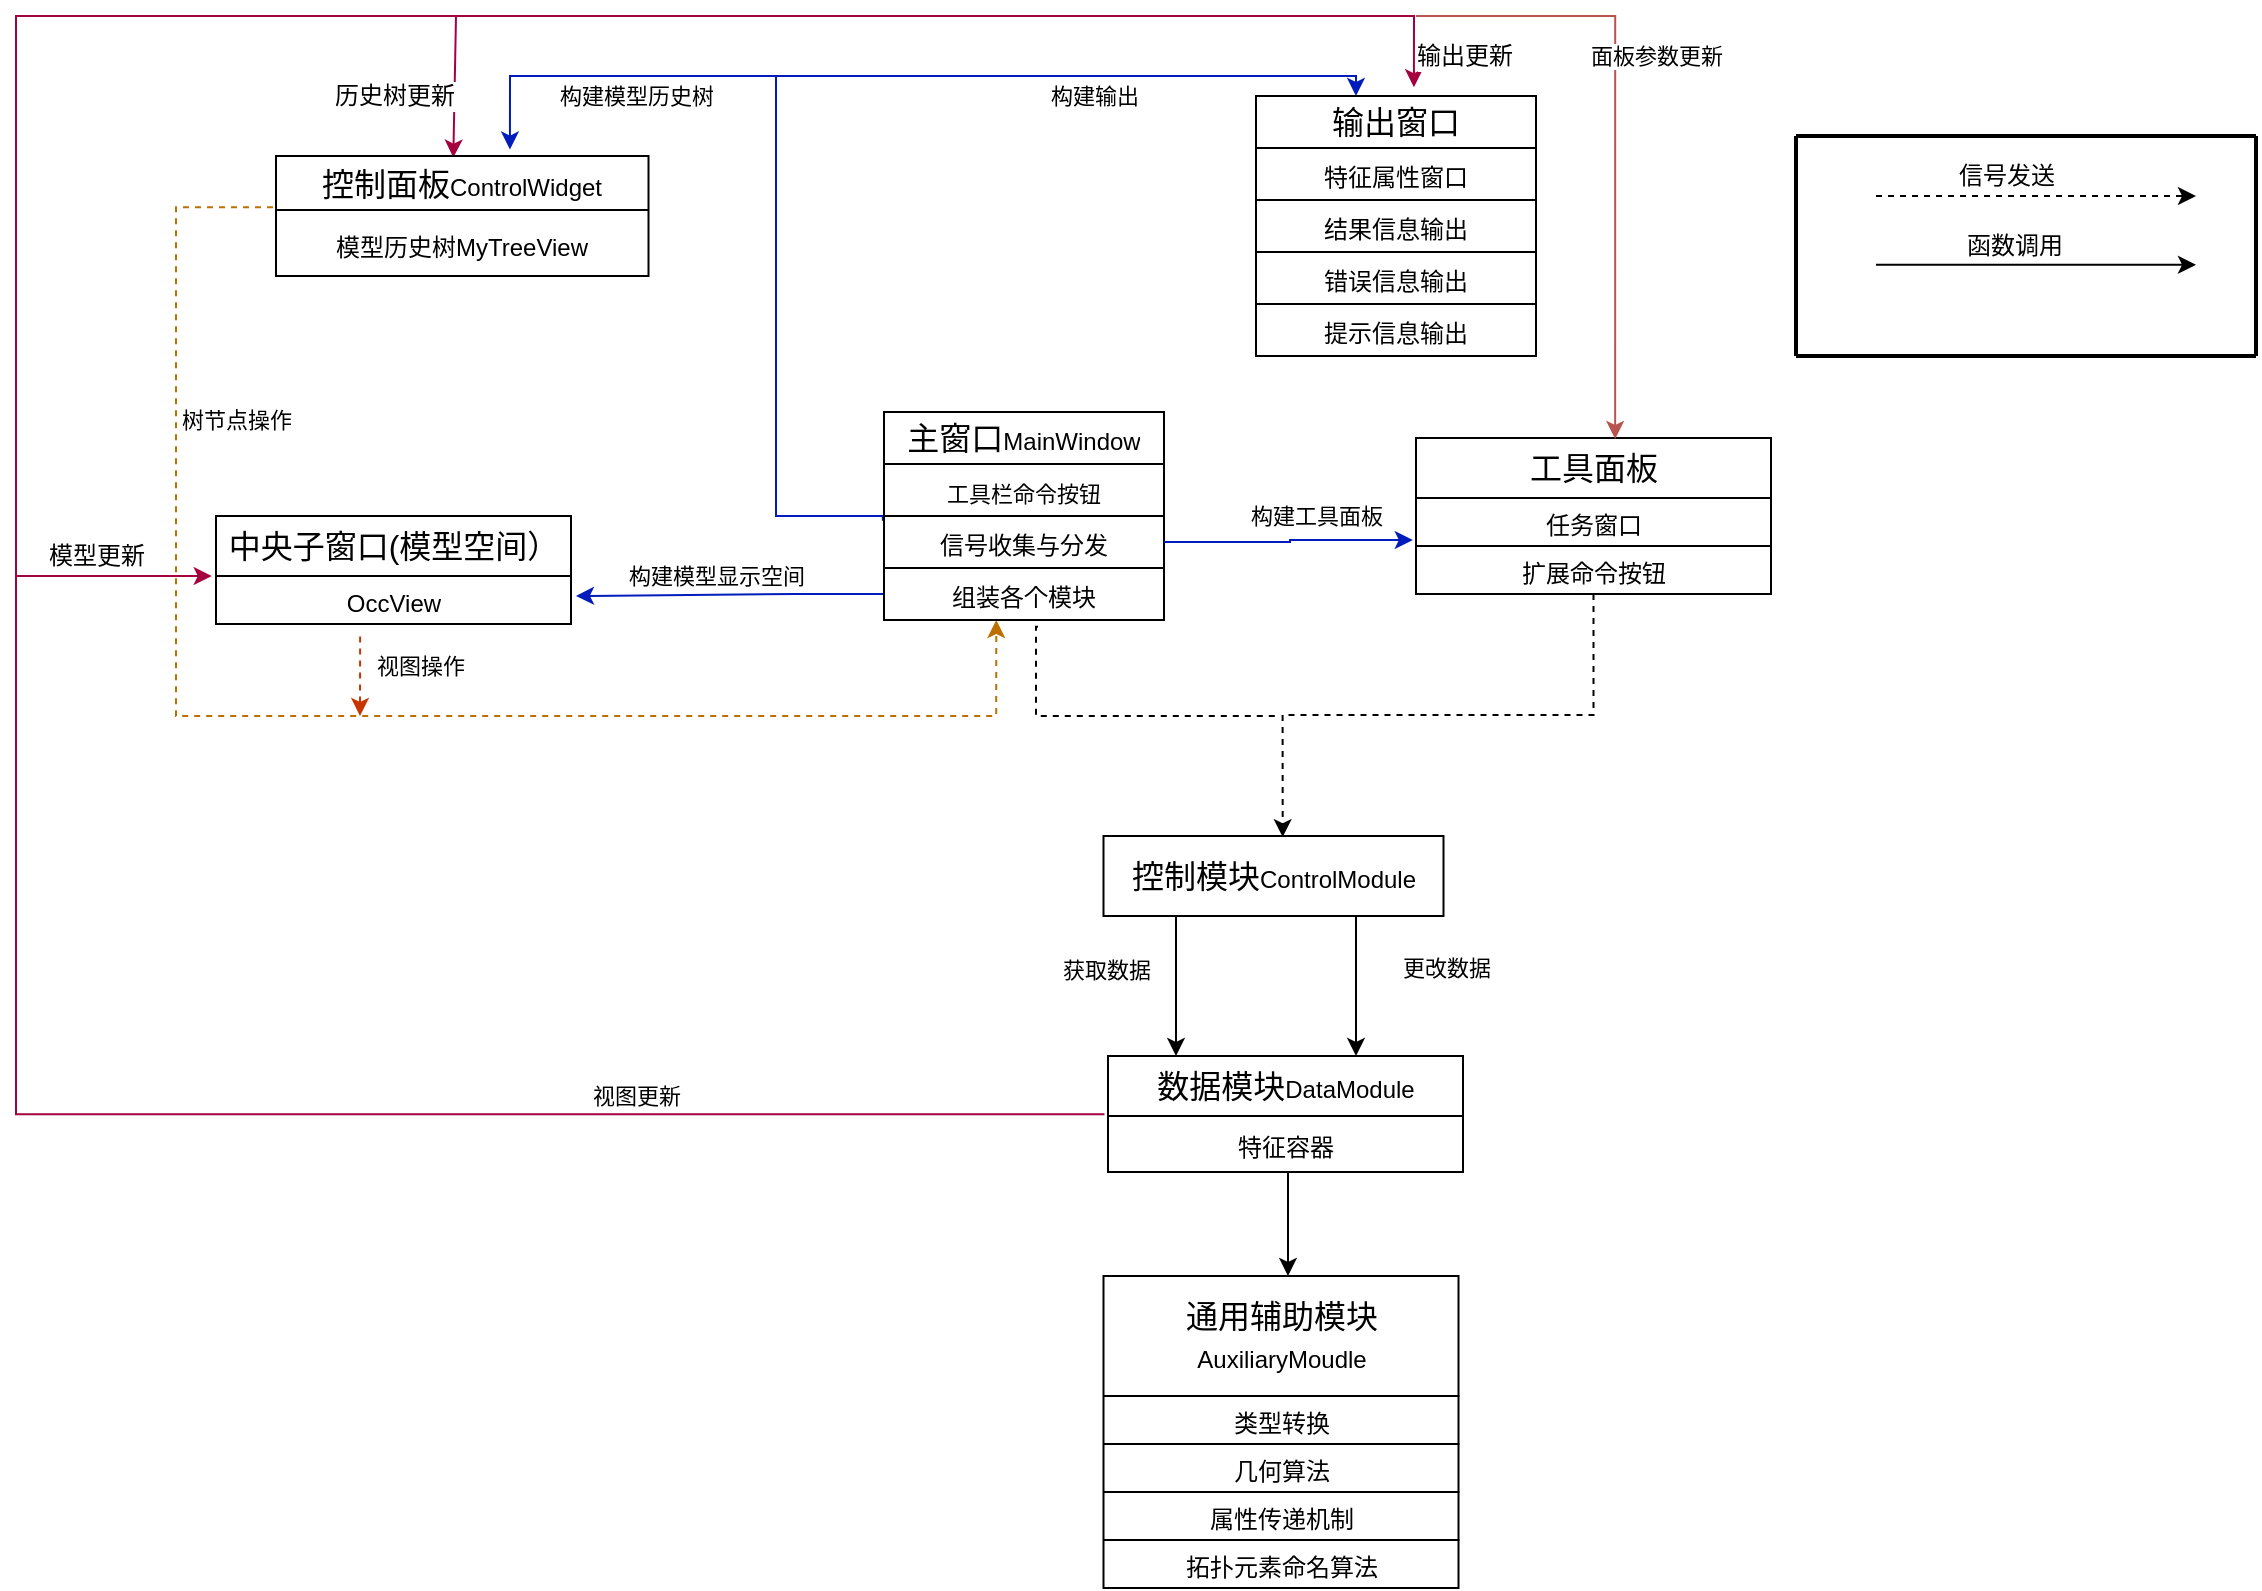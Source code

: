 <mxfile version="21.1.1" type="github">
  <diagram name="第 1 页" id="aQRErRjROVQGvwNpL8eY">
    <mxGraphModel dx="2670" dy="829" grid="1" gridSize="10" guides="1" tooltips="1" connect="1" arrows="1" fold="1" page="1" pageScale="1" pageWidth="827" pageHeight="1169" math="0" shadow="0">
      <root>
        <mxCell id="0" />
        <mxCell id="1" parent="0" />
        <mxCell id="LtOOXAepI1U3UfiarSmG-1" value="" style="endArrow=classic;html=1;rounded=0;exitX=0;exitY=0.5;exitDx=0;exitDy=0;fillColor=#0050ef;strokeColor=#001DBC;" edge="1" parent="1" source="LtOOXAepI1U3UfiarSmG-36">
          <mxGeometry width="50" height="50" relative="1" as="geometry">
            <mxPoint x="120" y="1340" as="sourcePoint" />
            <mxPoint x="-30" y="1380" as="targetPoint" />
            <Array as="points">
              <mxPoint x="80" y="1379" />
            </Array>
          </mxGeometry>
        </mxCell>
        <mxCell id="LtOOXAepI1U3UfiarSmG-2" value="构建模型显示空间" style="edgeLabel;html=1;align=center;verticalAlign=middle;resizable=0;points=[];" vertex="1" connectable="0" parent="LtOOXAepI1U3UfiarSmG-1">
          <mxGeometry x="-0.086" y="-4" relative="1" as="geometry">
            <mxPoint x="-14" y="-5" as="offset" />
          </mxGeometry>
        </mxCell>
        <mxCell id="LtOOXAepI1U3UfiarSmG-3" value="" style="endArrow=classic;html=1;rounded=0;entryX=0.628;entryY=-0.119;entryDx=0;entryDy=0;entryPerimeter=0;edgeStyle=orthogonalEdgeStyle;exitX=-0.004;exitY=0.092;exitDx=0;exitDy=0;exitPerimeter=0;fillColor=#0050ef;strokeColor=#001DBC;" edge="1" parent="1" source="LtOOXAepI1U3UfiarSmG-34" target="LtOOXAepI1U3UfiarSmG-63">
          <mxGeometry width="50" height="50" relative="1" as="geometry">
            <mxPoint x="50" y="1340" as="sourcePoint" />
            <mxPoint x="-57.755" y="1130.63" as="targetPoint" />
            <Array as="points">
              <mxPoint x="123" y="1340" />
              <mxPoint x="70" y="1340" />
              <mxPoint x="70" y="1120" />
              <mxPoint x="-63" y="1120" />
            </Array>
          </mxGeometry>
        </mxCell>
        <mxCell id="LtOOXAepI1U3UfiarSmG-4" value="构建模型历史树" style="edgeLabel;html=1;align=center;verticalAlign=middle;resizable=0;points=[];" vertex="1" connectable="0" parent="LtOOXAepI1U3UfiarSmG-3">
          <mxGeometry x="0.555" y="-3" relative="1" as="geometry">
            <mxPoint y="13" as="offset" />
          </mxGeometry>
        </mxCell>
        <mxCell id="LtOOXAepI1U3UfiarSmG-5" value="" style="endArrow=classic;html=1;rounded=0;edgeStyle=orthogonalEdgeStyle;entryX=0.357;entryY=0;entryDx=0;entryDy=0;entryPerimeter=0;fillColor=#0050ef;strokeColor=#001DBC;" edge="1" parent="1" target="LtOOXAepI1U3UfiarSmG-19">
          <mxGeometry width="50" height="50" relative="1" as="geometry">
            <mxPoint x="70" y="1120" as="sourcePoint" />
            <mxPoint x="360" y="1190" as="targetPoint" />
            <Array as="points">
              <mxPoint x="360" y="1120" />
            </Array>
          </mxGeometry>
        </mxCell>
        <mxCell id="LtOOXAepI1U3UfiarSmG-6" value="构建输出" style="edgeLabel;html=1;align=center;verticalAlign=middle;resizable=0;points=[];" vertex="1" connectable="0" parent="LtOOXAepI1U3UfiarSmG-5">
          <mxGeometry x="0.023" y="5" relative="1" as="geometry">
            <mxPoint x="5" y="15" as="offset" />
          </mxGeometry>
        </mxCell>
        <mxCell id="LtOOXAepI1U3UfiarSmG-7" value="" style="endArrow=classic;html=1;rounded=0;edgeStyle=orthogonalEdgeStyle;dashed=1;entryX=0.401;entryY=1;entryDx=0;entryDy=0;entryPerimeter=0;exitX=-0.008;exitY=-0.042;exitDx=0;exitDy=0;exitPerimeter=0;fillColor=#f0a30a;strokeColor=#BD7000;" edge="1" parent="1" source="LtOOXAepI1U3UfiarSmG-65" target="LtOOXAepI1U3UfiarSmG-36">
          <mxGeometry width="50" height="50" relative="1" as="geometry">
            <mxPoint x="-147.5" y="1180" as="sourcePoint" />
            <mxPoint x="180" y="1370" as="targetPoint" />
            <Array as="points">
              <mxPoint x="-230" y="1186" />
              <mxPoint x="-230" y="1440" />
              <mxPoint x="180" y="1440" />
            </Array>
          </mxGeometry>
        </mxCell>
        <mxCell id="LtOOXAepI1U3UfiarSmG-8" value="树节点操作" style="edgeLabel;html=1;align=center;verticalAlign=middle;resizable=0;points=[];" vertex="1" connectable="0" parent="LtOOXAepI1U3UfiarSmG-7">
          <mxGeometry x="-0.556" y="1" relative="1" as="geometry">
            <mxPoint x="29" y="-14" as="offset" />
          </mxGeometry>
        </mxCell>
        <mxCell id="LtOOXAepI1U3UfiarSmG-9" value="" style="endArrow=classic;html=1;rounded=0;exitX=0.406;exitY=1.262;exitDx=0;exitDy=0;dashed=1;exitPerimeter=0;fillColor=#fa6800;strokeColor=#C73500;" edge="1" parent="1" source="LtOOXAepI1U3UfiarSmG-60">
          <mxGeometry width="50" height="50" relative="1" as="geometry">
            <mxPoint x="-115" y="1370" as="sourcePoint" />
            <mxPoint x="-138" y="1440" as="targetPoint" />
            <Array as="points" />
          </mxGeometry>
        </mxCell>
        <mxCell id="LtOOXAepI1U3UfiarSmG-10" value="视图操作" style="edgeLabel;html=1;align=center;verticalAlign=middle;resizable=0;points=[];" vertex="1" connectable="0" parent="LtOOXAepI1U3UfiarSmG-9">
          <mxGeometry x="-0.28" relative="1" as="geometry">
            <mxPoint x="30" as="offset" />
          </mxGeometry>
        </mxCell>
        <mxCell id="LtOOXAepI1U3UfiarSmG-11" value="" style="endArrow=classic;html=1;rounded=0;edgeStyle=orthogonalEdgeStyle;entryX=0.564;entryY=-0.169;entryDx=0;entryDy=0;entryPerimeter=0;exitX=-0.01;exitY=-0.031;exitDx=0;exitDy=0;exitPerimeter=0;fillColor=#d80073;strokeColor=#A50040;" edge="1" parent="1" source="LtOOXAepI1U3UfiarSmG-71" target="LtOOXAepI1U3UfiarSmG-19">
          <mxGeometry width="50" height="50" relative="1" as="geometry">
            <mxPoint x="50" y="1649" as="sourcePoint" />
            <mxPoint x="390" y="1180" as="targetPoint" />
            <Array as="points">
              <mxPoint x="-310" y="1639" />
              <mxPoint x="-310" y="1090" />
              <mxPoint x="389" y="1090" />
            </Array>
          </mxGeometry>
        </mxCell>
        <mxCell id="LtOOXAepI1U3UfiarSmG-12" value="视图更新" style="edgeLabel;html=1;align=center;verticalAlign=middle;resizable=0;points=[];" vertex="1" connectable="0" parent="LtOOXAepI1U3UfiarSmG-11">
          <mxGeometry x="-0.7" y="-4" relative="1" as="geometry">
            <mxPoint x="40" y="-5" as="offset" />
          </mxGeometry>
        </mxCell>
        <mxCell id="LtOOXAepI1U3UfiarSmG-13" value="输出更新" style="edgeLabel;html=1;align=center;verticalAlign=middle;resizable=0;points=[];fontSize=12;" vertex="1" connectable="0" parent="LtOOXAepI1U3UfiarSmG-11">
          <mxGeometry x="0.89" y="-3" relative="1" as="geometry">
            <mxPoint x="90" y="17" as="offset" />
          </mxGeometry>
        </mxCell>
        <mxCell id="LtOOXAepI1U3UfiarSmG-14" value="" style="endArrow=classic;html=1;rounded=0;entryX=-0.012;entryY=0;entryDx=0;entryDy=0;entryPerimeter=0;fillColor=#d80073;strokeColor=#A50040;" edge="1" parent="1" target="LtOOXAepI1U3UfiarSmG-60">
          <mxGeometry width="50" height="50" relative="1" as="geometry">
            <mxPoint x="-310" y="1370" as="sourcePoint" />
            <mxPoint x="-175" y="1340" as="targetPoint" />
          </mxGeometry>
        </mxCell>
        <mxCell id="LtOOXAepI1U3UfiarSmG-15" value="模型更新" style="edgeLabel;html=1;align=center;verticalAlign=middle;resizable=0;points=[];fontSize=12;" vertex="1" connectable="0" parent="LtOOXAepI1U3UfiarSmG-14">
          <mxGeometry x="-0.456" y="1" relative="1" as="geometry">
            <mxPoint x="13" y="-9" as="offset" />
          </mxGeometry>
        </mxCell>
        <mxCell id="LtOOXAepI1U3UfiarSmG-16" value="" style="endArrow=classic;html=1;rounded=0;entryX=0.476;entryY=0.03;entryDx=0;entryDy=0;entryPerimeter=0;fillColor=#d80073;strokeColor=#A50040;" edge="1" parent="1" target="LtOOXAepI1U3UfiarSmG-63">
          <mxGeometry width="50" height="50" relative="1" as="geometry">
            <mxPoint x="-90" y="1090" as="sourcePoint" />
            <mxPoint x="-90.15" y="1131.44" as="targetPoint" />
          </mxGeometry>
        </mxCell>
        <mxCell id="LtOOXAepI1U3UfiarSmG-17" value="历史树更新" style="edgeLabel;html=1;align=center;verticalAlign=middle;resizable=0;points=[];fontSize=12;" vertex="1" connectable="0" parent="LtOOXAepI1U3UfiarSmG-16">
          <mxGeometry x="-0.298" y="-2" relative="1" as="geometry">
            <mxPoint x="-29" y="15" as="offset" />
          </mxGeometry>
        </mxCell>
        <mxCell id="LtOOXAepI1U3UfiarSmG-18" value="" style="shape=table;startSize=0;container=1;collapsible=0;childLayout=tableLayout;fontSize=16;" vertex="1" parent="1">
          <mxGeometry x="310" y="1130" width="140" height="130" as="geometry" />
        </mxCell>
        <mxCell id="LtOOXAepI1U3UfiarSmG-19" value="" style="shape=tableRow;horizontal=0;startSize=0;swimlaneHead=0;swimlaneBody=0;strokeColor=inherit;top=0;left=0;bottom=0;right=0;collapsible=0;dropTarget=0;fillColor=none;points=[[0,0.5],[1,0.5]];portConstraint=eastwest;fontSize=16;" vertex="1" parent="LtOOXAepI1U3UfiarSmG-18">
          <mxGeometry width="140" height="26" as="geometry" />
        </mxCell>
        <mxCell id="LtOOXAepI1U3UfiarSmG-20" value="&lt;font style=&quot;font-size: 16px;&quot;&gt;输出窗口&lt;/font&gt;" style="shape=partialRectangle;html=1;whiteSpace=wrap;connectable=0;strokeColor=inherit;overflow=hidden;fillColor=none;top=0;left=0;bottom=0;right=0;pointerEvents=1;fontSize=16;" vertex="1" parent="LtOOXAepI1U3UfiarSmG-19">
          <mxGeometry width="140" height="26" as="geometry">
            <mxRectangle width="140" height="26" as="alternateBounds" />
          </mxGeometry>
        </mxCell>
        <mxCell id="LtOOXAepI1U3UfiarSmG-21" value="" style="shape=tableRow;horizontal=0;startSize=0;swimlaneHead=0;swimlaneBody=0;strokeColor=inherit;top=0;left=0;bottom=0;right=0;collapsible=0;dropTarget=0;fillColor=none;points=[[0,0.5],[1,0.5]];portConstraint=eastwest;fontSize=16;" vertex="1" parent="LtOOXAepI1U3UfiarSmG-18">
          <mxGeometry y="26" width="140" height="26" as="geometry" />
        </mxCell>
        <mxCell id="LtOOXAepI1U3UfiarSmG-22" value="&lt;font style=&quot;font-size: 12px;&quot;&gt;特征属性窗口&lt;/font&gt;" style="shape=partialRectangle;html=1;whiteSpace=wrap;connectable=0;strokeColor=inherit;overflow=hidden;fillColor=none;top=0;left=0;bottom=0;right=0;pointerEvents=1;fontSize=16;" vertex="1" parent="LtOOXAepI1U3UfiarSmG-21">
          <mxGeometry width="140" height="26" as="geometry">
            <mxRectangle width="140" height="26" as="alternateBounds" />
          </mxGeometry>
        </mxCell>
        <mxCell id="LtOOXAepI1U3UfiarSmG-23" value="" style="shape=tableRow;horizontal=0;startSize=0;swimlaneHead=0;swimlaneBody=0;strokeColor=inherit;top=0;left=0;bottom=0;right=0;collapsible=0;dropTarget=0;fillColor=none;points=[[0,0.5],[1,0.5]];portConstraint=eastwest;fontSize=16;" vertex="1" parent="LtOOXAepI1U3UfiarSmG-18">
          <mxGeometry y="52" width="140" height="26" as="geometry" />
        </mxCell>
        <mxCell id="LtOOXAepI1U3UfiarSmG-24" value="&lt;font style=&quot;font-size: 12px;&quot;&gt;结果信息输出&lt;/font&gt;" style="shape=partialRectangle;html=1;whiteSpace=wrap;connectable=0;strokeColor=inherit;overflow=hidden;fillColor=none;top=0;left=0;bottom=0;right=0;pointerEvents=1;fontSize=16;" vertex="1" parent="LtOOXAepI1U3UfiarSmG-23">
          <mxGeometry width="140" height="26" as="geometry">
            <mxRectangle width="140" height="26" as="alternateBounds" />
          </mxGeometry>
        </mxCell>
        <mxCell id="LtOOXAepI1U3UfiarSmG-25" style="shape=tableRow;horizontal=0;startSize=0;swimlaneHead=0;swimlaneBody=0;strokeColor=inherit;top=0;left=0;bottom=0;right=0;collapsible=0;dropTarget=0;fillColor=none;points=[[0,0.5],[1,0.5]];portConstraint=eastwest;fontSize=16;" vertex="1" parent="LtOOXAepI1U3UfiarSmG-18">
          <mxGeometry y="78" width="140" height="26" as="geometry" />
        </mxCell>
        <mxCell id="LtOOXAepI1U3UfiarSmG-26" value="&lt;font style=&quot;font-size: 12px;&quot;&gt;错误信息输出&lt;/font&gt;" style="shape=partialRectangle;html=1;whiteSpace=wrap;connectable=0;strokeColor=inherit;overflow=hidden;fillColor=none;top=0;left=0;bottom=0;right=0;pointerEvents=1;fontSize=16;" vertex="1" parent="LtOOXAepI1U3UfiarSmG-25">
          <mxGeometry width="140" height="26" as="geometry">
            <mxRectangle width="140" height="26" as="alternateBounds" />
          </mxGeometry>
        </mxCell>
        <mxCell id="LtOOXAepI1U3UfiarSmG-27" style="shape=tableRow;horizontal=0;startSize=0;swimlaneHead=0;swimlaneBody=0;strokeColor=inherit;top=0;left=0;bottom=0;right=0;collapsible=0;dropTarget=0;fillColor=none;points=[[0,0.5],[1,0.5]];portConstraint=eastwest;fontSize=16;" vertex="1" parent="LtOOXAepI1U3UfiarSmG-18">
          <mxGeometry y="104" width="140" height="26" as="geometry" />
        </mxCell>
        <mxCell id="LtOOXAepI1U3UfiarSmG-28" value="&lt;font style=&quot;font-size: 12px;&quot;&gt;提示信息输出&lt;/font&gt;" style="shape=partialRectangle;html=1;whiteSpace=wrap;connectable=0;strokeColor=inherit;overflow=hidden;fillColor=none;top=0;left=0;bottom=0;right=0;pointerEvents=1;fontSize=16;" vertex="1" parent="LtOOXAepI1U3UfiarSmG-27">
          <mxGeometry width="140" height="26" as="geometry">
            <mxRectangle width="140" height="26" as="alternateBounds" />
          </mxGeometry>
        </mxCell>
        <mxCell id="LtOOXAepI1U3UfiarSmG-29" value="" style="shape=table;startSize=0;container=1;collapsible=0;childLayout=tableLayout;fontSize=16;" vertex="1" parent="1">
          <mxGeometry x="124" y="1288" width="140" height="104" as="geometry" />
        </mxCell>
        <mxCell id="LtOOXAepI1U3UfiarSmG-30" value="" style="shape=tableRow;horizontal=0;startSize=0;swimlaneHead=0;swimlaneBody=0;strokeColor=inherit;top=0;left=0;bottom=0;right=0;collapsible=0;dropTarget=0;fillColor=none;points=[[0,0.5],[1,0.5]];portConstraint=eastwest;fontSize=16;" vertex="1" parent="LtOOXAepI1U3UfiarSmG-29">
          <mxGeometry width="140" height="26" as="geometry" />
        </mxCell>
        <mxCell id="LtOOXAepI1U3UfiarSmG-31" value="主窗口&lt;font style=&quot;font-size: 12px;&quot;&gt;MainWindow&lt;/font&gt;" style="shape=partialRectangle;html=1;whiteSpace=wrap;connectable=0;strokeColor=inherit;overflow=hidden;fillColor=none;top=0;left=0;bottom=0;right=0;pointerEvents=1;fontSize=16;" vertex="1" parent="LtOOXAepI1U3UfiarSmG-30">
          <mxGeometry width="140" height="26" as="geometry">
            <mxRectangle width="140" height="26" as="alternateBounds" />
          </mxGeometry>
        </mxCell>
        <mxCell id="LtOOXAepI1U3UfiarSmG-32" value="" style="shape=tableRow;horizontal=0;startSize=0;swimlaneHead=0;swimlaneBody=0;strokeColor=inherit;top=0;left=0;bottom=0;right=0;collapsible=0;dropTarget=0;fillColor=none;points=[[0,0.5],[1,0.5]];portConstraint=eastwest;fontSize=16;" vertex="1" parent="LtOOXAepI1U3UfiarSmG-29">
          <mxGeometry y="26" width="140" height="26" as="geometry" />
        </mxCell>
        <mxCell id="LtOOXAepI1U3UfiarSmG-33" value="&lt;font style=&quot;font-size: 11px;&quot;&gt;工具栏命令按钮&lt;/font&gt;" style="shape=partialRectangle;html=1;whiteSpace=wrap;connectable=0;strokeColor=inherit;overflow=hidden;fillColor=none;top=0;left=0;bottom=0;right=0;pointerEvents=1;fontSize=16;" vertex="1" parent="LtOOXAepI1U3UfiarSmG-32">
          <mxGeometry width="140" height="26" as="geometry">
            <mxRectangle width="140" height="26" as="alternateBounds" />
          </mxGeometry>
        </mxCell>
        <mxCell id="LtOOXAepI1U3UfiarSmG-34" value="" style="shape=tableRow;horizontal=0;startSize=0;swimlaneHead=0;swimlaneBody=0;strokeColor=inherit;top=0;left=0;bottom=0;right=0;collapsible=0;dropTarget=0;fillColor=none;points=[[0,0.5],[1,0.5]];portConstraint=eastwest;fontSize=16;" vertex="1" parent="LtOOXAepI1U3UfiarSmG-29">
          <mxGeometry y="52" width="140" height="26" as="geometry" />
        </mxCell>
        <mxCell id="LtOOXAepI1U3UfiarSmG-35" value="&lt;font style=&quot;font-size: 12px;&quot;&gt;信号收集与分发&lt;/font&gt;" style="shape=partialRectangle;html=1;whiteSpace=wrap;connectable=0;strokeColor=inherit;overflow=hidden;fillColor=none;top=0;left=0;bottom=0;right=0;pointerEvents=1;fontSize=16;" vertex="1" parent="LtOOXAepI1U3UfiarSmG-34">
          <mxGeometry width="140" height="26" as="geometry">
            <mxRectangle width="140" height="26" as="alternateBounds" />
          </mxGeometry>
        </mxCell>
        <mxCell id="LtOOXAepI1U3UfiarSmG-36" style="shape=tableRow;horizontal=0;startSize=0;swimlaneHead=0;swimlaneBody=0;strokeColor=inherit;top=0;left=0;bottom=0;right=0;collapsible=0;dropTarget=0;fillColor=none;points=[[0,0.5],[1,0.5]];portConstraint=eastwest;fontSize=16;" vertex="1" parent="LtOOXAepI1U3UfiarSmG-29">
          <mxGeometry y="78" width="140" height="26" as="geometry" />
        </mxCell>
        <mxCell id="LtOOXAepI1U3UfiarSmG-37" value="&lt;font style=&quot;font-size: 12px;&quot;&gt;组装各个模块&lt;/font&gt;" style="shape=partialRectangle;html=1;whiteSpace=wrap;connectable=0;strokeColor=inherit;overflow=hidden;fillColor=none;top=0;left=0;bottom=0;right=0;pointerEvents=1;fontSize=16;" vertex="1" parent="LtOOXAepI1U3UfiarSmG-36">
          <mxGeometry width="140" height="26" as="geometry">
            <mxRectangle width="140" height="26" as="alternateBounds" />
          </mxGeometry>
        </mxCell>
        <mxCell id="LtOOXAepI1U3UfiarSmG-38" value="" style="shape=table;startSize=0;container=1;collapsible=0;childLayout=tableLayout;fontSize=16;" vertex="1" parent="1">
          <mxGeometry x="233.75" y="1720" width="177.5" height="156" as="geometry" />
        </mxCell>
        <mxCell id="LtOOXAepI1U3UfiarSmG-39" value="" style="shape=tableRow;horizontal=0;startSize=0;swimlaneHead=0;swimlaneBody=0;strokeColor=inherit;top=0;left=0;bottom=0;right=0;collapsible=0;dropTarget=0;fillColor=none;points=[[0,0.5],[1,0.5]];portConstraint=eastwest;fontSize=16;" vertex="1" parent="LtOOXAepI1U3UfiarSmG-38">
          <mxGeometry width="177.5" height="60" as="geometry" />
        </mxCell>
        <mxCell id="LtOOXAepI1U3UfiarSmG-40" value="通用辅助模块&lt;br style=&quot;border-color: var(--border-color); font-size: 12px;&quot;&gt;&lt;span style=&quot;font-size: 12px;&quot;&gt;AuxiliaryMoudle&lt;/span&gt;" style="shape=partialRectangle;html=1;whiteSpace=wrap;connectable=0;strokeColor=inherit;overflow=hidden;fillColor=none;top=0;left=0;bottom=0;right=0;pointerEvents=1;fontSize=16;" vertex="1" parent="LtOOXAepI1U3UfiarSmG-39">
          <mxGeometry width="178" height="60" as="geometry">
            <mxRectangle width="178" height="60" as="alternateBounds" />
          </mxGeometry>
        </mxCell>
        <mxCell id="LtOOXAepI1U3UfiarSmG-41" value="" style="shape=tableRow;horizontal=0;startSize=0;swimlaneHead=0;swimlaneBody=0;strokeColor=inherit;top=0;left=0;bottom=0;right=0;collapsible=0;dropTarget=0;fillColor=none;points=[[0,0.5],[1,0.5]];portConstraint=eastwest;fontSize=16;" vertex="1" parent="LtOOXAepI1U3UfiarSmG-38">
          <mxGeometry y="60" width="177.5" height="24" as="geometry" />
        </mxCell>
        <mxCell id="LtOOXAepI1U3UfiarSmG-42" value="&lt;font style=&quot;font-size: 12px;&quot;&gt;类型转换&lt;/font&gt;" style="shape=partialRectangle;html=1;whiteSpace=wrap;connectable=0;strokeColor=inherit;overflow=hidden;fillColor=none;top=0;left=0;bottom=0;right=0;pointerEvents=1;fontSize=16;" vertex="1" parent="LtOOXAepI1U3UfiarSmG-41">
          <mxGeometry width="178" height="24" as="geometry">
            <mxRectangle width="178" height="24" as="alternateBounds" />
          </mxGeometry>
        </mxCell>
        <mxCell id="LtOOXAepI1U3UfiarSmG-43" value="" style="shape=tableRow;horizontal=0;startSize=0;swimlaneHead=0;swimlaneBody=0;strokeColor=inherit;top=0;left=0;bottom=0;right=0;collapsible=0;dropTarget=0;fillColor=none;points=[[0,0.5],[1,0.5]];portConstraint=eastwest;fontSize=16;" vertex="1" parent="LtOOXAepI1U3UfiarSmG-38">
          <mxGeometry y="84" width="177.5" height="24" as="geometry" />
        </mxCell>
        <mxCell id="LtOOXAepI1U3UfiarSmG-44" value="&lt;font style=&quot;font-size: 12px;&quot;&gt;几何算法&lt;/font&gt;" style="shape=partialRectangle;html=1;whiteSpace=wrap;connectable=0;strokeColor=inherit;overflow=hidden;fillColor=none;top=0;left=0;bottom=0;right=0;pointerEvents=1;fontSize=16;" vertex="1" parent="LtOOXAepI1U3UfiarSmG-43">
          <mxGeometry width="178" height="24" as="geometry">
            <mxRectangle width="178" height="24" as="alternateBounds" />
          </mxGeometry>
        </mxCell>
        <mxCell id="LtOOXAepI1U3UfiarSmG-45" style="shape=tableRow;horizontal=0;startSize=0;swimlaneHead=0;swimlaneBody=0;strokeColor=inherit;top=0;left=0;bottom=0;right=0;collapsible=0;dropTarget=0;fillColor=none;points=[[0,0.5],[1,0.5]];portConstraint=eastwest;fontSize=16;" vertex="1" parent="LtOOXAepI1U3UfiarSmG-38">
          <mxGeometry y="108" width="177.5" height="24" as="geometry" />
        </mxCell>
        <mxCell id="LtOOXAepI1U3UfiarSmG-46" value="&lt;font style=&quot;font-size: 12px;&quot;&gt;属性传递机制&lt;/font&gt;" style="shape=partialRectangle;html=1;whiteSpace=wrap;connectable=0;strokeColor=inherit;overflow=hidden;fillColor=none;top=0;left=0;bottom=0;right=0;pointerEvents=1;fontSize=16;" vertex="1" parent="LtOOXAepI1U3UfiarSmG-45">
          <mxGeometry width="178" height="24" as="geometry">
            <mxRectangle width="178" height="24" as="alternateBounds" />
          </mxGeometry>
        </mxCell>
        <mxCell id="LtOOXAepI1U3UfiarSmG-47" style="shape=tableRow;horizontal=0;startSize=0;swimlaneHead=0;swimlaneBody=0;strokeColor=inherit;top=0;left=0;bottom=0;right=0;collapsible=0;dropTarget=0;fillColor=none;points=[[0,0.5],[1,0.5]];portConstraint=eastwest;fontSize=16;" vertex="1" parent="LtOOXAepI1U3UfiarSmG-38">
          <mxGeometry y="132" width="177.5" height="24" as="geometry" />
        </mxCell>
        <mxCell id="LtOOXAepI1U3UfiarSmG-48" value="&lt;font style=&quot;font-size: 12px;&quot;&gt;拓扑元素命名算法&lt;/font&gt;" style="shape=partialRectangle;html=1;whiteSpace=wrap;connectable=0;strokeColor=inherit;overflow=hidden;fillColor=none;top=0;left=0;bottom=0;right=0;pointerEvents=1;fontSize=16;" vertex="1" parent="LtOOXAepI1U3UfiarSmG-47">
          <mxGeometry width="178" height="24" as="geometry">
            <mxRectangle width="178" height="24" as="alternateBounds" />
          </mxGeometry>
        </mxCell>
        <mxCell id="LtOOXAepI1U3UfiarSmG-49" style="edgeStyle=orthogonalEdgeStyle;rounded=0;orthogonalLoop=1;jettySize=auto;html=1;entryX=0.527;entryY=0.014;entryDx=0;entryDy=0;entryPerimeter=0;dashed=1;" edge="1" parent="1" source="LtOOXAepI1U3UfiarSmG-50" target="LtOOXAepI1U3UfiarSmG-76">
          <mxGeometry relative="1" as="geometry" />
        </mxCell>
        <mxCell id="LtOOXAepI1U3UfiarSmG-50" value="" style="shape=table;startSize=0;container=1;collapsible=0;childLayout=tableLayout;fontSize=16;" vertex="1" parent="1">
          <mxGeometry x="390" y="1301" width="177.5" height="78" as="geometry" />
        </mxCell>
        <mxCell id="LtOOXAepI1U3UfiarSmG-51" value="" style="shape=tableRow;horizontal=0;startSize=0;swimlaneHead=0;swimlaneBody=0;strokeColor=inherit;top=0;left=0;bottom=0;right=0;collapsible=0;dropTarget=0;fillColor=none;points=[[0,0.5],[1,0.5]];portConstraint=eastwest;fontSize=16;" vertex="1" parent="LtOOXAepI1U3UfiarSmG-50">
          <mxGeometry width="177.5" height="30" as="geometry" />
        </mxCell>
        <mxCell id="LtOOXAepI1U3UfiarSmG-52" value="工具面板" style="shape=partialRectangle;html=1;whiteSpace=wrap;connectable=0;strokeColor=inherit;overflow=hidden;fillColor=none;top=0;left=0;bottom=0;right=0;pointerEvents=1;fontSize=16;" vertex="1" parent="LtOOXAepI1U3UfiarSmG-51">
          <mxGeometry width="178" height="30" as="geometry">
            <mxRectangle width="178" height="30" as="alternateBounds" />
          </mxGeometry>
        </mxCell>
        <mxCell id="LtOOXAepI1U3UfiarSmG-53" value="" style="shape=tableRow;horizontal=0;startSize=0;swimlaneHead=0;swimlaneBody=0;strokeColor=inherit;top=0;left=0;bottom=0;right=0;collapsible=0;dropTarget=0;fillColor=none;points=[[0,0.5],[1,0.5]];portConstraint=eastwest;fontSize=16;" vertex="1" parent="LtOOXAepI1U3UfiarSmG-50">
          <mxGeometry y="30" width="177.5" height="24" as="geometry" />
        </mxCell>
        <mxCell id="LtOOXAepI1U3UfiarSmG-54" value="&lt;font style=&quot;font-size: 12px;&quot;&gt;任务窗口&lt;/font&gt;" style="shape=partialRectangle;html=1;whiteSpace=wrap;connectable=0;strokeColor=inherit;overflow=hidden;fillColor=none;top=0;left=0;bottom=0;right=0;pointerEvents=1;fontSize=16;" vertex="1" parent="LtOOXAepI1U3UfiarSmG-53">
          <mxGeometry width="178" height="24" as="geometry">
            <mxRectangle width="178" height="24" as="alternateBounds" />
          </mxGeometry>
        </mxCell>
        <mxCell id="LtOOXAepI1U3UfiarSmG-55" style="shape=tableRow;horizontal=0;startSize=0;swimlaneHead=0;swimlaneBody=0;strokeColor=inherit;top=0;left=0;bottom=0;right=0;collapsible=0;dropTarget=0;fillColor=none;points=[[0,0.5],[1,0.5]];portConstraint=eastwest;fontSize=16;" vertex="1" parent="LtOOXAepI1U3UfiarSmG-50">
          <mxGeometry y="54" width="177.5" height="24" as="geometry" />
        </mxCell>
        <mxCell id="LtOOXAepI1U3UfiarSmG-56" value="&lt;font style=&quot;font-size: 12px;&quot;&gt;扩展命令按钮&lt;/font&gt;" style="shape=partialRectangle;html=1;whiteSpace=wrap;connectable=0;strokeColor=inherit;overflow=hidden;fillColor=none;top=0;left=0;bottom=0;right=0;pointerEvents=1;fontSize=16;" vertex="1" parent="LtOOXAepI1U3UfiarSmG-55">
          <mxGeometry width="178" height="24" as="geometry">
            <mxRectangle width="178" height="24" as="alternateBounds" />
          </mxGeometry>
        </mxCell>
        <mxCell id="LtOOXAepI1U3UfiarSmG-57" value="" style="shape=table;startSize=0;container=1;collapsible=0;childLayout=tableLayout;fontSize=16;" vertex="1" parent="1">
          <mxGeometry x="-210" y="1340" width="177.5" height="54" as="geometry" />
        </mxCell>
        <mxCell id="LtOOXAepI1U3UfiarSmG-58" value="" style="shape=tableRow;horizontal=0;startSize=0;swimlaneHead=0;swimlaneBody=0;strokeColor=inherit;top=0;left=0;bottom=0;right=0;collapsible=0;dropTarget=0;fillColor=none;points=[[0,0.5],[1,0.5]];portConstraint=eastwest;fontSize=16;" vertex="1" parent="LtOOXAepI1U3UfiarSmG-57">
          <mxGeometry width="177.5" height="30" as="geometry" />
        </mxCell>
        <mxCell id="LtOOXAepI1U3UfiarSmG-59" value="中央子窗口(模型空间）" style="shape=partialRectangle;html=1;whiteSpace=wrap;connectable=0;strokeColor=inherit;overflow=hidden;fillColor=none;top=0;left=0;bottom=0;right=0;pointerEvents=1;fontSize=16;" vertex="1" parent="LtOOXAepI1U3UfiarSmG-58">
          <mxGeometry width="178" height="30" as="geometry">
            <mxRectangle width="178" height="30" as="alternateBounds" />
          </mxGeometry>
        </mxCell>
        <mxCell id="LtOOXAepI1U3UfiarSmG-60" value="" style="shape=tableRow;horizontal=0;startSize=0;swimlaneHead=0;swimlaneBody=0;strokeColor=inherit;top=0;left=0;bottom=0;right=0;collapsible=0;dropTarget=0;fillColor=none;points=[[0,0.5],[1,0.5]];portConstraint=eastwest;fontSize=16;" vertex="1" parent="LtOOXAepI1U3UfiarSmG-57">
          <mxGeometry y="30" width="177.5" height="24" as="geometry" />
        </mxCell>
        <mxCell id="LtOOXAepI1U3UfiarSmG-61" value="&lt;font style=&quot;font-size: 12px;&quot;&gt;OccView&lt;/font&gt;" style="shape=partialRectangle;html=1;whiteSpace=wrap;connectable=0;strokeColor=inherit;overflow=hidden;fillColor=none;top=0;left=0;bottom=0;right=0;pointerEvents=1;fontSize=16;" vertex="1" parent="LtOOXAepI1U3UfiarSmG-60">
          <mxGeometry width="178" height="24" as="geometry">
            <mxRectangle width="178" height="24" as="alternateBounds" />
          </mxGeometry>
        </mxCell>
        <mxCell id="LtOOXAepI1U3UfiarSmG-62" value="" style="shape=table;startSize=0;container=1;collapsible=0;childLayout=tableLayout;fontSize=16;" vertex="1" parent="1">
          <mxGeometry x="-180" y="1160" width="186.25" height="60" as="geometry" />
        </mxCell>
        <mxCell id="LtOOXAepI1U3UfiarSmG-63" value="" style="shape=tableRow;horizontal=0;startSize=0;swimlaneHead=0;swimlaneBody=0;strokeColor=inherit;top=0;left=0;bottom=0;right=0;collapsible=0;dropTarget=0;fillColor=none;points=[[0,0.5],[1,0.5]];portConstraint=eastwest;fontSize=16;" vertex="1" parent="LtOOXAepI1U3UfiarSmG-62">
          <mxGeometry width="186.25" height="27" as="geometry" />
        </mxCell>
        <mxCell id="LtOOXAepI1U3UfiarSmG-64" value="控制面板&lt;span style=&quot;font-size: 12px;&quot;&gt;ControlWidget&lt;/span&gt;" style="shape=partialRectangle;html=1;whiteSpace=wrap;connectable=0;strokeColor=inherit;overflow=hidden;fillColor=none;top=0;left=0;bottom=0;right=0;pointerEvents=1;fontSize=16;" vertex="1" parent="LtOOXAepI1U3UfiarSmG-63">
          <mxGeometry width="186" height="27" as="geometry">
            <mxRectangle width="186" height="27" as="alternateBounds" />
          </mxGeometry>
        </mxCell>
        <mxCell id="LtOOXAepI1U3UfiarSmG-65" value="" style="shape=tableRow;horizontal=0;startSize=0;swimlaneHead=0;swimlaneBody=0;strokeColor=inherit;top=0;left=0;bottom=0;right=0;collapsible=0;dropTarget=0;fillColor=none;points=[[0,0.5],[1,0.5]];portConstraint=eastwest;fontSize=16;" vertex="1" parent="LtOOXAepI1U3UfiarSmG-62">
          <mxGeometry y="27" width="186.25" height="33" as="geometry" />
        </mxCell>
        <mxCell id="LtOOXAepI1U3UfiarSmG-66" value="&lt;font style=&quot;font-size: 12px;&quot;&gt;模型历史树MyTreeView&lt;/font&gt;" style="shape=partialRectangle;html=1;whiteSpace=wrap;connectable=0;strokeColor=inherit;overflow=hidden;fillColor=none;top=0;left=0;bottom=0;right=0;pointerEvents=1;fontSize=16;" vertex="1" parent="LtOOXAepI1U3UfiarSmG-65">
          <mxGeometry width="186" height="33" as="geometry">
            <mxRectangle width="186" height="33" as="alternateBounds" />
          </mxGeometry>
        </mxCell>
        <mxCell id="LtOOXAepI1U3UfiarSmG-67" style="edgeStyle=orthogonalEdgeStyle;rounded=0;orthogonalLoop=1;jettySize=auto;html=1;" edge="1" parent="1" source="LtOOXAepI1U3UfiarSmG-68">
          <mxGeometry relative="1" as="geometry">
            <mxPoint x="326" y="1720" as="targetPoint" />
            <Array as="points">
              <mxPoint x="326" y="1690" />
              <mxPoint x="326" y="1690" />
            </Array>
          </mxGeometry>
        </mxCell>
        <mxCell id="LtOOXAepI1U3UfiarSmG-68" value="" style="shape=table;startSize=0;container=1;collapsible=0;childLayout=tableLayout;fontSize=16;" vertex="1" parent="1">
          <mxGeometry x="236" y="1610" width="177.5" height="58" as="geometry" />
        </mxCell>
        <mxCell id="LtOOXAepI1U3UfiarSmG-69" value="" style="shape=tableRow;horizontal=0;startSize=0;swimlaneHead=0;swimlaneBody=0;strokeColor=inherit;top=0;left=0;bottom=0;right=0;collapsible=0;dropTarget=0;fillColor=none;points=[[0,0.5],[1,0.5]];portConstraint=eastwest;fontSize=16;" vertex="1" parent="LtOOXAepI1U3UfiarSmG-68">
          <mxGeometry width="177.5" height="30" as="geometry" />
        </mxCell>
        <mxCell id="LtOOXAepI1U3UfiarSmG-70" value="数据模块&lt;span style=&quot;font-size: 12px;&quot;&gt;DataModule&lt;/span&gt;" style="shape=partialRectangle;html=1;whiteSpace=wrap;connectable=0;strokeColor=inherit;overflow=hidden;fillColor=none;top=0;left=0;bottom=0;right=0;pointerEvents=1;fontSize=16;" vertex="1" parent="LtOOXAepI1U3UfiarSmG-69">
          <mxGeometry width="178" height="30" as="geometry">
            <mxRectangle width="178" height="30" as="alternateBounds" />
          </mxGeometry>
        </mxCell>
        <mxCell id="LtOOXAepI1U3UfiarSmG-71" value="" style="shape=tableRow;horizontal=0;startSize=0;swimlaneHead=0;swimlaneBody=0;strokeColor=inherit;top=0;left=0;bottom=0;right=0;collapsible=0;dropTarget=0;fillColor=none;points=[[0,0.5],[1,0.5]];portConstraint=eastwest;fontSize=16;" vertex="1" parent="LtOOXAepI1U3UfiarSmG-68">
          <mxGeometry y="30" width="177.5" height="28" as="geometry" />
        </mxCell>
        <mxCell id="LtOOXAepI1U3UfiarSmG-72" value="&lt;font style=&quot;font-size: 12px;&quot;&gt;特征容器&lt;/font&gt;" style="shape=partialRectangle;html=1;whiteSpace=wrap;connectable=0;strokeColor=inherit;overflow=hidden;fillColor=none;top=0;left=0;bottom=0;right=0;pointerEvents=1;fontSize=16;" vertex="1" parent="LtOOXAepI1U3UfiarSmG-71">
          <mxGeometry width="178" height="28" as="geometry">
            <mxRectangle width="178" height="28" as="alternateBounds" />
          </mxGeometry>
        </mxCell>
        <mxCell id="LtOOXAepI1U3UfiarSmG-73" value="获取数据" style="edgeStyle=orthogonalEdgeStyle;rounded=0;orthogonalLoop=1;jettySize=auto;html=1;" edge="1" parent="1" source="LtOOXAepI1U3UfiarSmG-75" target="LtOOXAepI1U3UfiarSmG-69">
          <mxGeometry x="-0.25" y="-35" relative="1" as="geometry">
            <Array as="points">
              <mxPoint x="270" y="1570" />
              <mxPoint x="270" y="1570" />
            </Array>
            <mxPoint as="offset" />
          </mxGeometry>
        </mxCell>
        <mxCell id="LtOOXAepI1U3UfiarSmG-74" value="更改数据" style="edgeStyle=orthogonalEdgeStyle;rounded=0;orthogonalLoop=1;jettySize=auto;html=1;" edge="1" parent="1" source="LtOOXAepI1U3UfiarSmG-75">
          <mxGeometry x="-0.253" y="45" relative="1" as="geometry">
            <mxPoint x="360" y="1610" as="targetPoint" />
            <Array as="points">
              <mxPoint x="360" y="1609" />
            </Array>
            <mxPoint as="offset" />
          </mxGeometry>
        </mxCell>
        <mxCell id="LtOOXAepI1U3UfiarSmG-75" value="" style="shape=table;startSize=0;container=1;collapsible=0;childLayout=tableLayout;fontSize=16;" vertex="1" parent="1">
          <mxGeometry x="233.75" y="1500" width="170" height="40" as="geometry" />
        </mxCell>
        <mxCell id="LtOOXAepI1U3UfiarSmG-76" value="" style="shape=tableRow;horizontal=0;startSize=0;swimlaneHead=0;swimlaneBody=0;strokeColor=inherit;top=0;left=0;bottom=0;right=0;collapsible=0;dropTarget=0;fillColor=none;points=[[0,0.5],[1,0.5]];portConstraint=eastwest;fontSize=16;" vertex="1" parent="LtOOXAepI1U3UfiarSmG-75">
          <mxGeometry width="170" height="40" as="geometry" />
        </mxCell>
        <mxCell id="LtOOXAepI1U3UfiarSmG-77" value="控制模块&lt;span style=&quot;font-size: 12px;&quot;&gt;ControlModule&lt;/span&gt;" style="shape=partialRectangle;html=1;whiteSpace=wrap;connectable=0;strokeColor=inherit;overflow=hidden;fillColor=none;top=0;left=0;bottom=0;right=0;pointerEvents=1;fontSize=16;" vertex="1" parent="LtOOXAepI1U3UfiarSmG-76">
          <mxGeometry width="170" height="40" as="geometry">
            <mxRectangle width="170" height="40" as="alternateBounds" />
          </mxGeometry>
        </mxCell>
        <mxCell id="LtOOXAepI1U3UfiarSmG-78" value="构建工具面板" style="edgeStyle=orthogonalEdgeStyle;rounded=0;orthogonalLoop=1;jettySize=auto;html=1;entryX=-0.009;entryY=-0.125;entryDx=0;entryDy=0;entryPerimeter=0;fillColor=#0050ef;strokeColor=#001DBC;" edge="1" parent="1" source="LtOOXAepI1U3UfiarSmG-34" target="LtOOXAepI1U3UfiarSmG-55">
          <mxGeometry x="0.228" y="12" relative="1" as="geometry">
            <mxPoint as="offset" />
          </mxGeometry>
        </mxCell>
        <mxCell id="LtOOXAepI1U3UfiarSmG-79" value="" style="endArrow=none;html=1;rounded=0;edgeStyle=orthogonalEdgeStyle;dashed=1;exitX=0.55;exitY=1.132;exitDx=0;exitDy=0;exitPerimeter=0;" edge="1" parent="1" source="LtOOXAepI1U3UfiarSmG-36">
          <mxGeometry width="50" height="50" relative="1" as="geometry">
            <mxPoint x="200" y="1400" as="sourcePoint" />
            <mxPoint x="320" y="1440" as="targetPoint" />
            <Array as="points">
              <mxPoint x="200" y="1440" />
            </Array>
          </mxGeometry>
        </mxCell>
        <mxCell id="LtOOXAepI1U3UfiarSmG-80" value="" style="endArrow=classic;html=1;rounded=0;fontSize=12;dashed=1;" edge="1" parent="1">
          <mxGeometry width="50" height="50" relative="1" as="geometry">
            <mxPoint x="620" y="1180" as="sourcePoint" />
            <mxPoint x="780" y="1180" as="targetPoint" />
          </mxGeometry>
        </mxCell>
        <mxCell id="LtOOXAepI1U3UfiarSmG-81" value="信号发送" style="edgeLabel;html=1;align=center;verticalAlign=middle;resizable=0;points=[];fontSize=12;" vertex="1" connectable="0" parent="LtOOXAepI1U3UfiarSmG-80">
          <mxGeometry x="-0.205" y="4" relative="1" as="geometry">
            <mxPoint x="1" y="-6" as="offset" />
          </mxGeometry>
        </mxCell>
        <mxCell id="LtOOXAepI1U3UfiarSmG-82" value="" style="endArrow=classic;html=1;rounded=0;fontSize=12;" edge="1" parent="1">
          <mxGeometry width="50" height="50" relative="1" as="geometry">
            <mxPoint x="620" y="1214.41" as="sourcePoint" />
            <mxPoint x="780" y="1214.41" as="targetPoint" />
          </mxGeometry>
        </mxCell>
        <mxCell id="LtOOXAepI1U3UfiarSmG-83" value="函数调用" style="edgeLabel;html=1;align=center;verticalAlign=middle;resizable=0;points=[];fontSize=12;" vertex="1" connectable="0" parent="LtOOXAepI1U3UfiarSmG-82">
          <mxGeometry x="-0.223" y="3" relative="1" as="geometry">
            <mxPoint x="7" y="-7" as="offset" />
          </mxGeometry>
        </mxCell>
        <mxCell id="LtOOXAepI1U3UfiarSmG-84" value="" style="endArrow=none;html=1;strokeWidth=2;rounded=0;fontSize=12;" edge="1" parent="1">
          <mxGeometry width="50" height="50" relative="1" as="geometry">
            <mxPoint x="580" y="1260" as="sourcePoint" />
            <mxPoint x="580" y="1150" as="targetPoint" />
          </mxGeometry>
        </mxCell>
        <mxCell id="LtOOXAepI1U3UfiarSmG-85" value="面板参数更新" style="endArrow=classic;html=1;rounded=0;fillColor=#f8cecc;strokeColor=#b85450;edgeStyle=orthogonalEdgeStyle;entryX=0.561;entryY=0.016;entryDx=0;entryDy=0;entryPerimeter=0;" edge="1" parent="1" target="LtOOXAepI1U3UfiarSmG-51">
          <mxGeometry x="-0.231" y="20" width="50" height="50" relative="1" as="geometry">
            <mxPoint x="390" y="1090" as="sourcePoint" />
            <mxPoint x="620" y="1160" as="targetPoint" />
            <Array as="points">
              <mxPoint x="490" y="1090" />
            </Array>
            <mxPoint as="offset" />
          </mxGeometry>
        </mxCell>
        <mxCell id="LtOOXAepI1U3UfiarSmG-86" value="" style="endArrow=none;html=1;strokeWidth=2;rounded=0;fontSize=12;" edge="1" parent="1">
          <mxGeometry width="50" height="50" relative="1" as="geometry">
            <mxPoint x="580" y="1150" as="sourcePoint" />
            <mxPoint x="810" y="1150" as="targetPoint" />
          </mxGeometry>
        </mxCell>
        <mxCell id="LtOOXAepI1U3UfiarSmG-87" value="" style="endArrow=none;html=1;strokeWidth=2;rounded=0;fontSize=12;" edge="1" parent="1">
          <mxGeometry width="50" height="50" relative="1" as="geometry">
            <mxPoint x="810" y="1260" as="sourcePoint" />
            <mxPoint x="580" y="1260" as="targetPoint" />
          </mxGeometry>
        </mxCell>
        <mxCell id="LtOOXAepI1U3UfiarSmG-88" value="" style="endArrow=none;html=1;strokeWidth=2;rounded=0;fontSize=12;" edge="1" parent="1">
          <mxGeometry width="50" height="50" relative="1" as="geometry">
            <mxPoint x="810" y="1260" as="sourcePoint" />
            <mxPoint x="810" y="1150" as="targetPoint" />
          </mxGeometry>
        </mxCell>
      </root>
    </mxGraphModel>
  </diagram>
</mxfile>
